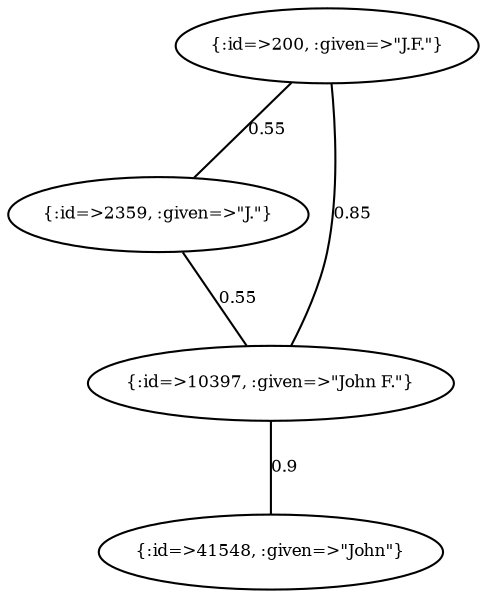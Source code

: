 graph Collector__WeightedGraph {
    "{:id=>200, :given=>\"J.F.\"}" [
        fontsize = 8,
        label = "{:id=>200, :given=>\"J.F.\"}"
    ]

    "{:id=>2359, :given=>\"J.\"}" [
        fontsize = 8,
        label = "{:id=>2359, :given=>\"J.\"}"
    ]

    "{:id=>10397, :given=>\"John F.\"}" [
        fontsize = 8,
        label = "{:id=>10397, :given=>\"John F.\"}"
    ]

    "{:id=>41548, :given=>\"John\"}" [
        fontsize = 8,
        label = "{:id=>41548, :given=>\"John\"}"
    ]

    "{:id=>200, :given=>\"J.F.\"}" -- "{:id=>2359, :given=>\"J.\"}" [
        fontsize = 8,
        label = 0.55
    ]

    "{:id=>200, :given=>\"J.F.\"}" -- "{:id=>10397, :given=>\"John F.\"}" [
        fontsize = 8,
        label = 0.85
    ]

    "{:id=>2359, :given=>\"J.\"}" -- "{:id=>10397, :given=>\"John F.\"}" [
        fontsize = 8,
        label = 0.55
    ]

    "{:id=>10397, :given=>\"John F.\"}" -- "{:id=>41548, :given=>\"John\"}" [
        fontsize = 8,
        label = 0.9
    ]
}
